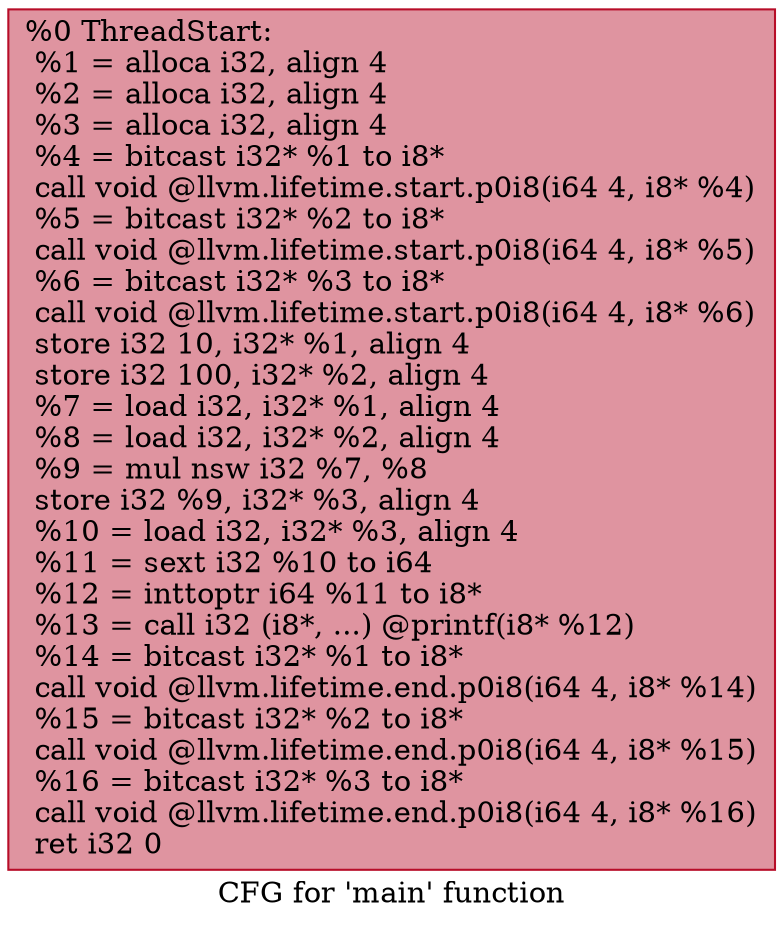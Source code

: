 digraph "CFG for 'main' function" {
	label="CFG for 'main' function";

	Node0x5647ae8a3950 [shape=record,color="#b70d28ff", style=filled, fillcolor="#b70d2870",label="{%0 ThreadStart:\l  %1 = alloca i32, align 4\l  %2 = alloca i32, align 4\l  %3 = alloca i32, align 4\l  %4 = bitcast i32* %1 to i8*\l  call void @llvm.lifetime.start.p0i8(i64 4, i8* %4)\l  %5 = bitcast i32* %2 to i8*\l  call void @llvm.lifetime.start.p0i8(i64 4, i8* %5)\l  %6 = bitcast i32* %3 to i8*\l  call void @llvm.lifetime.start.p0i8(i64 4, i8* %6)\l  store i32 10, i32* %1, align 4\l  store i32 100, i32* %2, align 4\l  %7 = load i32, i32* %1, align 4\l  %8 = load i32, i32* %2, align 4\l  %9 = mul nsw i32 %7, %8\l  store i32 %9, i32* %3, align 4\l  %10 = load i32, i32* %3, align 4\l  %11 = sext i32 %10 to i64\l  %12 = inttoptr i64 %11 to i8*\l  %13 = call i32 (i8*, ...) @printf(i8* %12)\l  %14 = bitcast i32* %1 to i8*\l  call void @llvm.lifetime.end.p0i8(i64 4, i8* %14)\l  %15 = bitcast i32* %2 to i8*\l  call void @llvm.lifetime.end.p0i8(i64 4, i8* %15)\l  %16 = bitcast i32* %3 to i8*\l  call void @llvm.lifetime.end.p0i8(i64 4, i8* %16)\l  ret i32 0\l}"];
}
